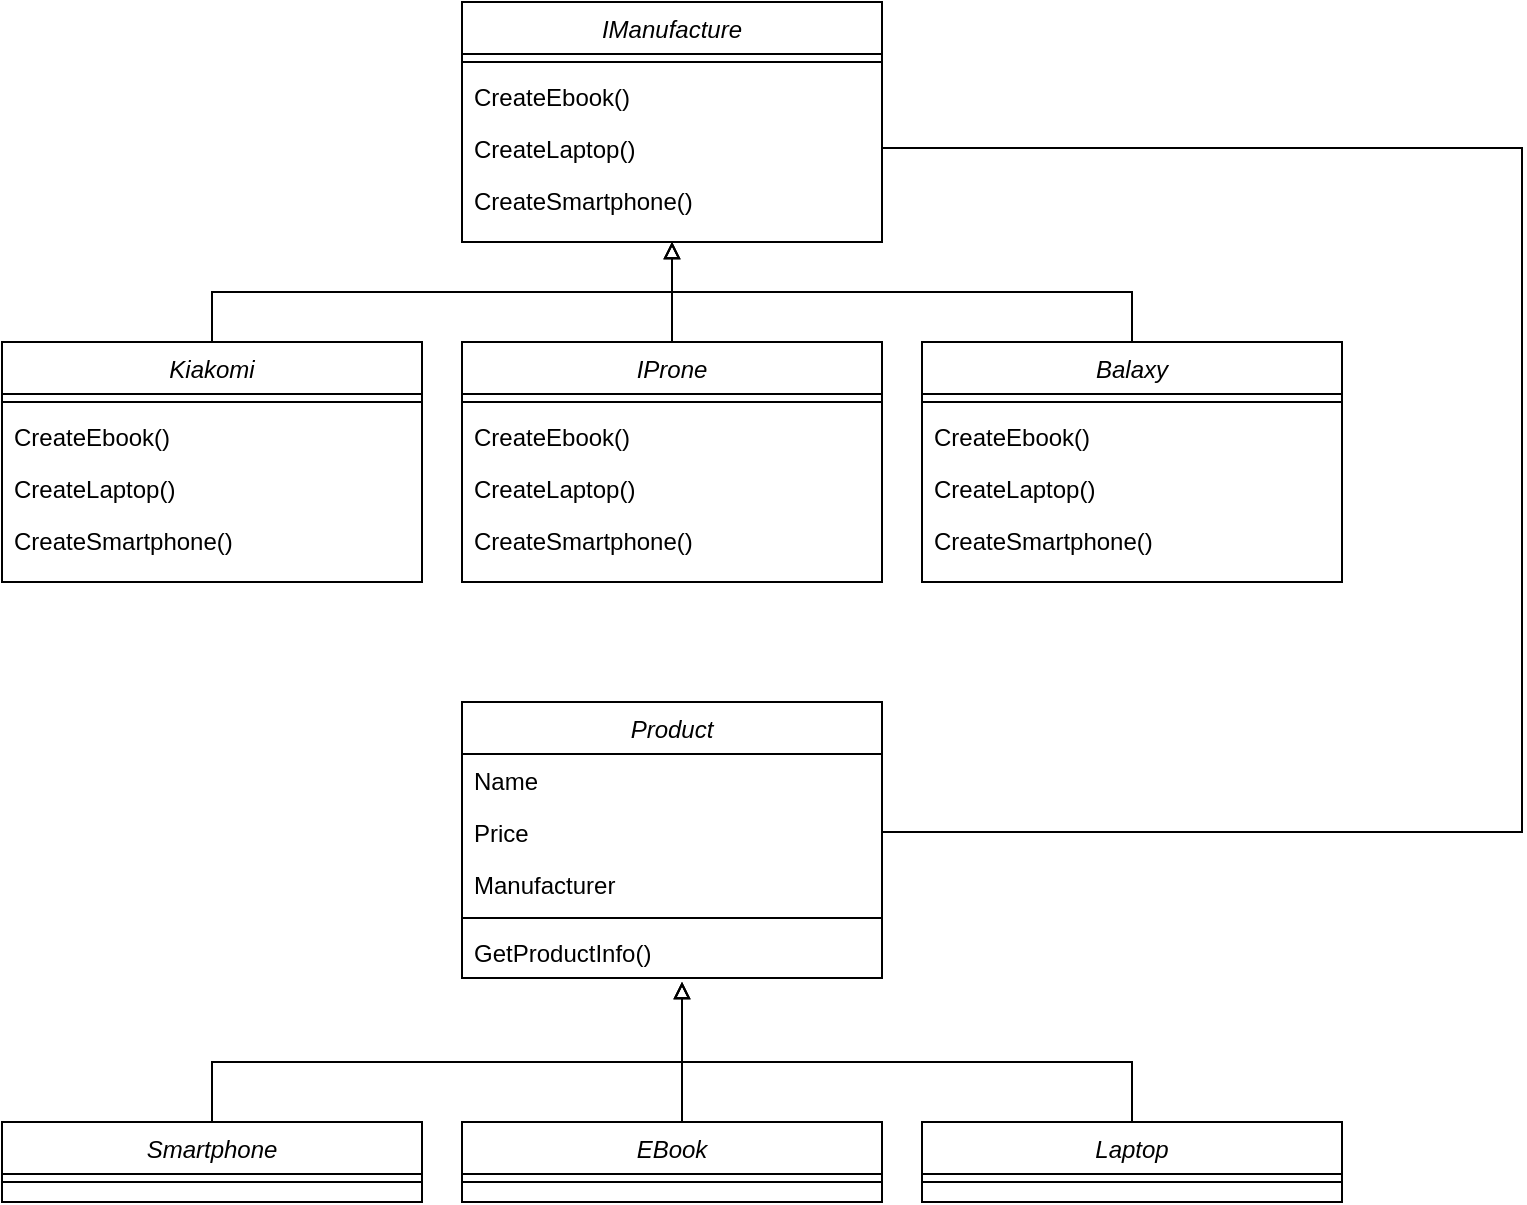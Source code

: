 <mxfile version="24.1.0" type="device">
  <diagram id="C5RBs43oDa-KdzZeNtuy" name="Page-1">
    <mxGraphModel dx="3360" dy="2360" grid="1" gridSize="10" guides="1" tooltips="1" connect="1" arrows="1" fold="1" page="1" pageScale="1" pageWidth="827" pageHeight="1169" math="0" shadow="0">
      <root>
        <mxCell id="WIyWlLk6GJQsqaUBKTNV-0" />
        <mxCell id="WIyWlLk6GJQsqaUBKTNV-1" parent="WIyWlLk6GJQsqaUBKTNV-0" />
        <mxCell id="zkfFHV4jXpPFQw0GAbJ--0" value="IManufacture" style="swimlane;fontStyle=2;align=center;verticalAlign=top;childLayout=stackLayout;horizontal=1;startSize=26;horizontalStack=0;resizeParent=1;resizeLast=0;collapsible=1;marginBottom=0;rounded=0;shadow=0;strokeWidth=1;" parent="WIyWlLk6GJQsqaUBKTNV-1" vertex="1">
          <mxGeometry x="260" y="160" width="210" height="120" as="geometry">
            <mxRectangle x="230" y="140" width="160" height="26" as="alternateBounds" />
          </mxGeometry>
        </mxCell>
        <mxCell id="zkfFHV4jXpPFQw0GAbJ--4" value="" style="line;html=1;strokeWidth=1;align=left;verticalAlign=middle;spacingTop=-1;spacingLeft=3;spacingRight=3;rotatable=0;labelPosition=right;points=[];portConstraint=eastwest;" parent="zkfFHV4jXpPFQw0GAbJ--0" vertex="1">
          <mxGeometry y="26" width="210" height="8" as="geometry" />
        </mxCell>
        <mxCell id="zkfFHV4jXpPFQw0GAbJ--5" value="CreateEbook()" style="text;align=left;verticalAlign=top;spacingLeft=4;spacingRight=4;overflow=hidden;rotatable=0;points=[[0,0.5],[1,0.5]];portConstraint=eastwest;" parent="zkfFHV4jXpPFQw0GAbJ--0" vertex="1">
          <mxGeometry y="34" width="210" height="26" as="geometry" />
        </mxCell>
        <mxCell id="xM6YS6iotOr7Rt-v8oH3-0" value="CreateLaptop()" style="text;align=left;verticalAlign=top;spacingLeft=4;spacingRight=4;overflow=hidden;rotatable=0;points=[[0,0.5],[1,0.5]];portConstraint=eastwest;" vertex="1" parent="zkfFHV4jXpPFQw0GAbJ--0">
          <mxGeometry y="60" width="210" height="26" as="geometry" />
        </mxCell>
        <mxCell id="xM6YS6iotOr7Rt-v8oH3-1" value="CreateSmartphone()" style="text;align=left;verticalAlign=top;spacingLeft=4;spacingRight=4;overflow=hidden;rotatable=0;points=[[0,0.5],[1,0.5]];portConstraint=eastwest;" vertex="1" parent="zkfFHV4jXpPFQw0GAbJ--0">
          <mxGeometry y="86" width="210" height="26" as="geometry" />
        </mxCell>
        <mxCell id="xM6YS6iotOr7Rt-v8oH3-7" value="Kiakomi" style="swimlane;fontStyle=2;align=center;verticalAlign=top;childLayout=stackLayout;horizontal=1;startSize=26;horizontalStack=0;resizeParent=1;resizeLast=0;collapsible=1;marginBottom=0;rounded=0;shadow=0;strokeWidth=1;" vertex="1" parent="WIyWlLk6GJQsqaUBKTNV-1">
          <mxGeometry x="30" y="330" width="210" height="120" as="geometry">
            <mxRectangle x="230" y="140" width="160" height="26" as="alternateBounds" />
          </mxGeometry>
        </mxCell>
        <mxCell id="xM6YS6iotOr7Rt-v8oH3-8" value="" style="line;html=1;strokeWidth=1;align=left;verticalAlign=middle;spacingTop=-1;spacingLeft=3;spacingRight=3;rotatable=0;labelPosition=right;points=[];portConstraint=eastwest;" vertex="1" parent="xM6YS6iotOr7Rt-v8oH3-7">
          <mxGeometry y="26" width="210" height="8" as="geometry" />
        </mxCell>
        <mxCell id="xM6YS6iotOr7Rt-v8oH3-9" value="CreateEbook()" style="text;align=left;verticalAlign=top;spacingLeft=4;spacingRight=4;overflow=hidden;rotatable=0;points=[[0,0.5],[1,0.5]];portConstraint=eastwest;" vertex="1" parent="xM6YS6iotOr7Rt-v8oH3-7">
          <mxGeometry y="34" width="210" height="26" as="geometry" />
        </mxCell>
        <mxCell id="xM6YS6iotOr7Rt-v8oH3-10" value="CreateLaptop()" style="text;align=left;verticalAlign=top;spacingLeft=4;spacingRight=4;overflow=hidden;rotatable=0;points=[[0,0.5],[1,0.5]];portConstraint=eastwest;" vertex="1" parent="xM6YS6iotOr7Rt-v8oH3-7">
          <mxGeometry y="60" width="210" height="26" as="geometry" />
        </mxCell>
        <mxCell id="xM6YS6iotOr7Rt-v8oH3-11" value="CreateSmartphone()" style="text;align=left;verticalAlign=top;spacingLeft=4;spacingRight=4;overflow=hidden;rotatable=0;points=[[0,0.5],[1,0.5]];portConstraint=eastwest;" vertex="1" parent="xM6YS6iotOr7Rt-v8oH3-7">
          <mxGeometry y="86" width="210" height="26" as="geometry" />
        </mxCell>
        <mxCell id="xM6YS6iotOr7Rt-v8oH3-43" value="IProne" style="swimlane;fontStyle=2;align=center;verticalAlign=top;childLayout=stackLayout;horizontal=1;startSize=26;horizontalStack=0;resizeParent=1;resizeLast=0;collapsible=1;marginBottom=0;rounded=0;shadow=0;strokeWidth=1;" vertex="1" parent="WIyWlLk6GJQsqaUBKTNV-1">
          <mxGeometry x="260" y="330" width="210" height="120" as="geometry">
            <mxRectangle x="230" y="140" width="160" height="26" as="alternateBounds" />
          </mxGeometry>
        </mxCell>
        <mxCell id="xM6YS6iotOr7Rt-v8oH3-44" value="" style="line;html=1;strokeWidth=1;align=left;verticalAlign=middle;spacingTop=-1;spacingLeft=3;spacingRight=3;rotatable=0;labelPosition=right;points=[];portConstraint=eastwest;" vertex="1" parent="xM6YS6iotOr7Rt-v8oH3-43">
          <mxGeometry y="26" width="210" height="8" as="geometry" />
        </mxCell>
        <mxCell id="xM6YS6iotOr7Rt-v8oH3-45" value="CreateEbook()" style="text;align=left;verticalAlign=top;spacingLeft=4;spacingRight=4;overflow=hidden;rotatable=0;points=[[0,0.5],[1,0.5]];portConstraint=eastwest;" vertex="1" parent="xM6YS6iotOr7Rt-v8oH3-43">
          <mxGeometry y="34" width="210" height="26" as="geometry" />
        </mxCell>
        <mxCell id="xM6YS6iotOr7Rt-v8oH3-46" value="CreateLaptop()" style="text;align=left;verticalAlign=top;spacingLeft=4;spacingRight=4;overflow=hidden;rotatable=0;points=[[0,0.5],[1,0.5]];portConstraint=eastwest;" vertex="1" parent="xM6YS6iotOr7Rt-v8oH3-43">
          <mxGeometry y="60" width="210" height="26" as="geometry" />
        </mxCell>
        <mxCell id="xM6YS6iotOr7Rt-v8oH3-47" value="CreateSmartphone()" style="text;align=left;verticalAlign=top;spacingLeft=4;spacingRight=4;overflow=hidden;rotatable=0;points=[[0,0.5],[1,0.5]];portConstraint=eastwest;" vertex="1" parent="xM6YS6iotOr7Rt-v8oH3-43">
          <mxGeometry y="86" width="210" height="26" as="geometry" />
        </mxCell>
        <mxCell id="xM6YS6iotOr7Rt-v8oH3-48" value="Balaxy" style="swimlane;fontStyle=2;align=center;verticalAlign=top;childLayout=stackLayout;horizontal=1;startSize=26;horizontalStack=0;resizeParent=1;resizeLast=0;collapsible=1;marginBottom=0;rounded=0;shadow=0;strokeWidth=1;" vertex="1" parent="WIyWlLk6GJQsqaUBKTNV-1">
          <mxGeometry x="490" y="330" width="210" height="120" as="geometry">
            <mxRectangle x="230" y="140" width="160" height="26" as="alternateBounds" />
          </mxGeometry>
        </mxCell>
        <mxCell id="xM6YS6iotOr7Rt-v8oH3-49" value="" style="line;html=1;strokeWidth=1;align=left;verticalAlign=middle;spacingTop=-1;spacingLeft=3;spacingRight=3;rotatable=0;labelPosition=right;points=[];portConstraint=eastwest;" vertex="1" parent="xM6YS6iotOr7Rt-v8oH3-48">
          <mxGeometry y="26" width="210" height="8" as="geometry" />
        </mxCell>
        <mxCell id="xM6YS6iotOr7Rt-v8oH3-50" value="CreateEbook()" style="text;align=left;verticalAlign=top;spacingLeft=4;spacingRight=4;overflow=hidden;rotatable=0;points=[[0,0.5],[1,0.5]];portConstraint=eastwest;" vertex="1" parent="xM6YS6iotOr7Rt-v8oH3-48">
          <mxGeometry y="34" width="210" height="26" as="geometry" />
        </mxCell>
        <mxCell id="xM6YS6iotOr7Rt-v8oH3-51" value="CreateLaptop()" style="text;align=left;verticalAlign=top;spacingLeft=4;spacingRight=4;overflow=hidden;rotatable=0;points=[[0,0.5],[1,0.5]];portConstraint=eastwest;" vertex="1" parent="xM6YS6iotOr7Rt-v8oH3-48">
          <mxGeometry y="60" width="210" height="26" as="geometry" />
        </mxCell>
        <mxCell id="xM6YS6iotOr7Rt-v8oH3-52" value="CreateSmartphone()" style="text;align=left;verticalAlign=top;spacingLeft=4;spacingRight=4;overflow=hidden;rotatable=0;points=[[0,0.5],[1,0.5]];portConstraint=eastwest;" vertex="1" parent="xM6YS6iotOr7Rt-v8oH3-48">
          <mxGeometry y="86" width="210" height="26" as="geometry" />
        </mxCell>
        <mxCell id="xM6YS6iotOr7Rt-v8oH3-53" value="Product" style="swimlane;fontStyle=2;align=center;verticalAlign=top;childLayout=stackLayout;horizontal=1;startSize=26;horizontalStack=0;resizeParent=1;resizeLast=0;collapsible=1;marginBottom=0;rounded=0;shadow=0;strokeWidth=1;" vertex="1" parent="WIyWlLk6GJQsqaUBKTNV-1">
          <mxGeometry x="260" y="510" width="210" height="138" as="geometry">
            <mxRectangle x="230" y="140" width="160" height="26" as="alternateBounds" />
          </mxGeometry>
        </mxCell>
        <mxCell id="xM6YS6iotOr7Rt-v8oH3-56" value="Name" style="text;align=left;verticalAlign=top;spacingLeft=4;spacingRight=4;overflow=hidden;rotatable=0;points=[[0,0.5],[1,0.5]];portConstraint=eastwest;" vertex="1" parent="xM6YS6iotOr7Rt-v8oH3-53">
          <mxGeometry y="26" width="210" height="26" as="geometry" />
        </mxCell>
        <mxCell id="xM6YS6iotOr7Rt-v8oH3-58" value="Price" style="text;align=left;verticalAlign=top;spacingLeft=4;spacingRight=4;overflow=hidden;rotatable=0;points=[[0,0.5],[1,0.5]];portConstraint=eastwest;" vertex="1" parent="xM6YS6iotOr7Rt-v8oH3-53">
          <mxGeometry y="52" width="210" height="26" as="geometry" />
        </mxCell>
        <mxCell id="xM6YS6iotOr7Rt-v8oH3-57" value="Manufacturer" style="text;align=left;verticalAlign=top;spacingLeft=4;spacingRight=4;overflow=hidden;rotatable=0;points=[[0,0.5],[1,0.5]];portConstraint=eastwest;" vertex="1" parent="xM6YS6iotOr7Rt-v8oH3-53">
          <mxGeometry y="78" width="210" height="26" as="geometry" />
        </mxCell>
        <mxCell id="xM6YS6iotOr7Rt-v8oH3-54" value="" style="line;html=1;strokeWidth=1;align=left;verticalAlign=middle;spacingTop=-1;spacingLeft=3;spacingRight=3;rotatable=0;labelPosition=right;points=[];portConstraint=eastwest;" vertex="1" parent="xM6YS6iotOr7Rt-v8oH3-53">
          <mxGeometry y="104" width="210" height="8" as="geometry" />
        </mxCell>
        <mxCell id="xM6YS6iotOr7Rt-v8oH3-55" value="GetProductInfo()" style="text;align=left;verticalAlign=top;spacingLeft=4;spacingRight=4;overflow=hidden;rotatable=0;points=[[0,0.5],[1,0.5]];portConstraint=eastwest;" vertex="1" parent="xM6YS6iotOr7Rt-v8oH3-53">
          <mxGeometry y="112" width="210" height="26" as="geometry" />
        </mxCell>
        <mxCell id="xM6YS6iotOr7Rt-v8oH3-59" value="EBook" style="swimlane;fontStyle=2;align=center;verticalAlign=top;childLayout=stackLayout;horizontal=1;startSize=26;horizontalStack=0;resizeParent=1;resizeLast=0;collapsible=1;marginBottom=0;rounded=0;shadow=0;strokeWidth=1;" vertex="1" parent="WIyWlLk6GJQsqaUBKTNV-1">
          <mxGeometry x="260" y="720" width="210" height="40" as="geometry">
            <mxRectangle x="230" y="140" width="160" height="26" as="alternateBounds" />
          </mxGeometry>
        </mxCell>
        <mxCell id="xM6YS6iotOr7Rt-v8oH3-63" value="" style="line;html=1;strokeWidth=1;align=left;verticalAlign=middle;spacingTop=-1;spacingLeft=3;spacingRight=3;rotatable=0;labelPosition=right;points=[];portConstraint=eastwest;" vertex="1" parent="xM6YS6iotOr7Rt-v8oH3-59">
          <mxGeometry y="26" width="210" height="8" as="geometry" />
        </mxCell>
        <mxCell id="xM6YS6iotOr7Rt-v8oH3-65" value="Laptop" style="swimlane;fontStyle=2;align=center;verticalAlign=top;childLayout=stackLayout;horizontal=1;startSize=26;horizontalStack=0;resizeParent=1;resizeLast=0;collapsible=1;marginBottom=0;rounded=0;shadow=0;strokeWidth=1;" vertex="1" parent="WIyWlLk6GJQsqaUBKTNV-1">
          <mxGeometry x="490" y="720" width="210" height="40" as="geometry">
            <mxRectangle x="230" y="140" width="160" height="26" as="alternateBounds" />
          </mxGeometry>
        </mxCell>
        <mxCell id="xM6YS6iotOr7Rt-v8oH3-66" value="" style="line;html=1;strokeWidth=1;align=left;verticalAlign=middle;spacingTop=-1;spacingLeft=3;spacingRight=3;rotatable=0;labelPosition=right;points=[];portConstraint=eastwest;" vertex="1" parent="xM6YS6iotOr7Rt-v8oH3-65">
          <mxGeometry y="26" width="210" height="8" as="geometry" />
        </mxCell>
        <mxCell id="xM6YS6iotOr7Rt-v8oH3-67" value="Smartphone" style="swimlane;fontStyle=2;align=center;verticalAlign=top;childLayout=stackLayout;horizontal=1;startSize=26;horizontalStack=0;resizeParent=1;resizeLast=0;collapsible=1;marginBottom=0;rounded=0;shadow=0;strokeWidth=1;" vertex="1" parent="WIyWlLk6GJQsqaUBKTNV-1">
          <mxGeometry x="30" y="720" width="210" height="40" as="geometry">
            <mxRectangle x="230" y="140" width="160" height="26" as="alternateBounds" />
          </mxGeometry>
        </mxCell>
        <mxCell id="xM6YS6iotOr7Rt-v8oH3-68" value="" style="line;html=1;strokeWidth=1;align=left;verticalAlign=middle;spacingTop=-1;spacingLeft=3;spacingRight=3;rotatable=0;labelPosition=right;points=[];portConstraint=eastwest;" vertex="1" parent="xM6YS6iotOr7Rt-v8oH3-67">
          <mxGeometry y="26" width="210" height="8" as="geometry" />
        </mxCell>
        <mxCell id="xM6YS6iotOr7Rt-v8oH3-69" value="" style="endArrow=none;html=1;rounded=0;exitX=1;exitY=0.5;exitDx=0;exitDy=0;entryX=1;entryY=0.5;entryDx=0;entryDy=0;edgeStyle=orthogonalEdgeStyle;" edge="1" parent="WIyWlLk6GJQsqaUBKTNV-1" source="xM6YS6iotOr7Rt-v8oH3-58" target="xM6YS6iotOr7Rt-v8oH3-0">
          <mxGeometry width="50" height="50" relative="1" as="geometry">
            <mxPoint x="580" y="610" as="sourcePoint" />
            <mxPoint x="630" y="560" as="targetPoint" />
            <Array as="points">
              <mxPoint x="790" y="575" />
              <mxPoint x="790" y="233" />
            </Array>
          </mxGeometry>
        </mxCell>
        <mxCell id="xM6YS6iotOr7Rt-v8oH3-70" value="" style="endArrow=block;html=1;rounded=0;entryX=0.5;entryY=1;entryDx=0;entryDy=0;exitX=0.5;exitY=0;exitDx=0;exitDy=0;startArrow=none;startFill=0;endFill=0;" edge="1" parent="WIyWlLk6GJQsqaUBKTNV-1" source="xM6YS6iotOr7Rt-v8oH3-43" target="zkfFHV4jXpPFQw0GAbJ--0">
          <mxGeometry width="50" height="50" relative="1" as="geometry">
            <mxPoint x="420" y="550" as="sourcePoint" />
            <mxPoint x="470" y="500" as="targetPoint" />
          </mxGeometry>
        </mxCell>
        <mxCell id="xM6YS6iotOr7Rt-v8oH3-71" value="" style="endArrow=block;html=1;rounded=0;entryX=0.5;entryY=1;entryDx=0;entryDy=0;exitX=0.5;exitY=0;exitDx=0;exitDy=0;startArrow=none;startFill=0;endFill=0;edgeStyle=orthogonalEdgeStyle;" edge="1" parent="WIyWlLk6GJQsqaUBKTNV-1" source="xM6YS6iotOr7Rt-v8oH3-48" target="zkfFHV4jXpPFQw0GAbJ--0">
          <mxGeometry width="50" height="50" relative="1" as="geometry">
            <mxPoint x="375" y="340" as="sourcePoint" />
            <mxPoint x="375" y="290" as="targetPoint" />
          </mxGeometry>
        </mxCell>
        <mxCell id="xM6YS6iotOr7Rt-v8oH3-72" value="" style="endArrow=block;html=1;rounded=0;entryX=0.5;entryY=1;entryDx=0;entryDy=0;exitX=0.5;exitY=0;exitDx=0;exitDy=0;startArrow=none;startFill=0;endFill=0;edgeStyle=orthogonalEdgeStyle;" edge="1" parent="WIyWlLk6GJQsqaUBKTNV-1" source="xM6YS6iotOr7Rt-v8oH3-7" target="zkfFHV4jXpPFQw0GAbJ--0">
          <mxGeometry width="50" height="50" relative="1" as="geometry">
            <mxPoint x="605" y="340" as="sourcePoint" />
            <mxPoint x="375" y="290" as="targetPoint" />
          </mxGeometry>
        </mxCell>
        <mxCell id="xM6YS6iotOr7Rt-v8oH3-73" value="" style="endArrow=block;html=1;rounded=0;exitX=0.5;exitY=0;exitDx=0;exitDy=0;startArrow=none;startFill=0;endFill=0;edgeStyle=orthogonalEdgeStyle;" edge="1" parent="WIyWlLk6GJQsqaUBKTNV-1" source="xM6YS6iotOr7Rt-v8oH3-65">
          <mxGeometry width="50" height="50" relative="1" as="geometry">
            <mxPoint x="740" y="660" as="sourcePoint" />
            <mxPoint x="370" y="650" as="targetPoint" />
            <Array as="points">
              <mxPoint x="595" y="690" />
              <mxPoint x="370" y="690" />
            </Array>
          </mxGeometry>
        </mxCell>
        <mxCell id="xM6YS6iotOr7Rt-v8oH3-74" value="" style="endArrow=block;html=1;rounded=0;exitX=0.5;exitY=0;exitDx=0;exitDy=0;startArrow=none;startFill=0;endFill=0;edgeStyle=orthogonalEdgeStyle;" edge="1" parent="WIyWlLk6GJQsqaUBKTNV-1" source="xM6YS6iotOr7Rt-v8oH3-59">
          <mxGeometry width="50" height="50" relative="1" as="geometry">
            <mxPoint x="605" y="730" as="sourcePoint" />
            <mxPoint x="370" y="650" as="targetPoint" />
            <Array as="points">
              <mxPoint x="370" y="720" />
            </Array>
          </mxGeometry>
        </mxCell>
        <mxCell id="xM6YS6iotOr7Rt-v8oH3-75" value="" style="endArrow=block;html=1;rounded=0;exitX=0.5;exitY=0;exitDx=0;exitDy=0;startArrow=none;startFill=0;endFill=0;edgeStyle=orthogonalEdgeStyle;" edge="1" parent="WIyWlLk6GJQsqaUBKTNV-1" source="xM6YS6iotOr7Rt-v8oH3-67">
          <mxGeometry width="50" height="50" relative="1" as="geometry">
            <mxPoint x="605" y="730" as="sourcePoint" />
            <mxPoint x="370" y="650" as="targetPoint" />
            <Array as="points">
              <mxPoint x="135" y="690" />
              <mxPoint x="370" y="690" />
            </Array>
          </mxGeometry>
        </mxCell>
      </root>
    </mxGraphModel>
  </diagram>
</mxfile>
